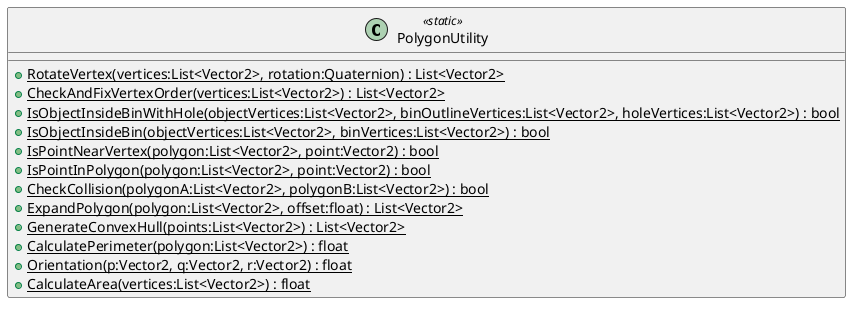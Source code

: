 @startuml
class PolygonUtility <<static>> {
    + {static} RotateVertex(vertices:List<Vector2>, rotation:Quaternion) : List<Vector2>
    + {static} CheckAndFixVertexOrder(vertices:List<Vector2>) : List<Vector2>
    + {static} IsObjectInsideBinWithHole(objectVertices:List<Vector2>, binOutlineVertices:List<Vector2>, holeVertices:List<Vector2>) : bool
    + {static} IsObjectInsideBin(objectVertices:List<Vector2>, binVertices:List<Vector2>) : bool
    + {static} IsPointNearVertex(polygon:List<Vector2>, point:Vector2) : bool
    + {static} IsPointInPolygon(polygon:List<Vector2>, point:Vector2) : bool
    + {static} CheckCollision(polygonA:List<Vector2>, polygonB:List<Vector2>) : bool
    + {static} ExpandPolygon(polygon:List<Vector2>, offset:float) : List<Vector2>
    + {static} GenerateConvexHull(points:List<Vector2>) : List<Vector2>
    + {static} CalculatePerimeter(polygon:List<Vector2>) : float
    + {static} Orientation(p:Vector2, q:Vector2, r:Vector2) : float
    + {static} CalculateArea(vertices:List<Vector2>) : float
}
@enduml
